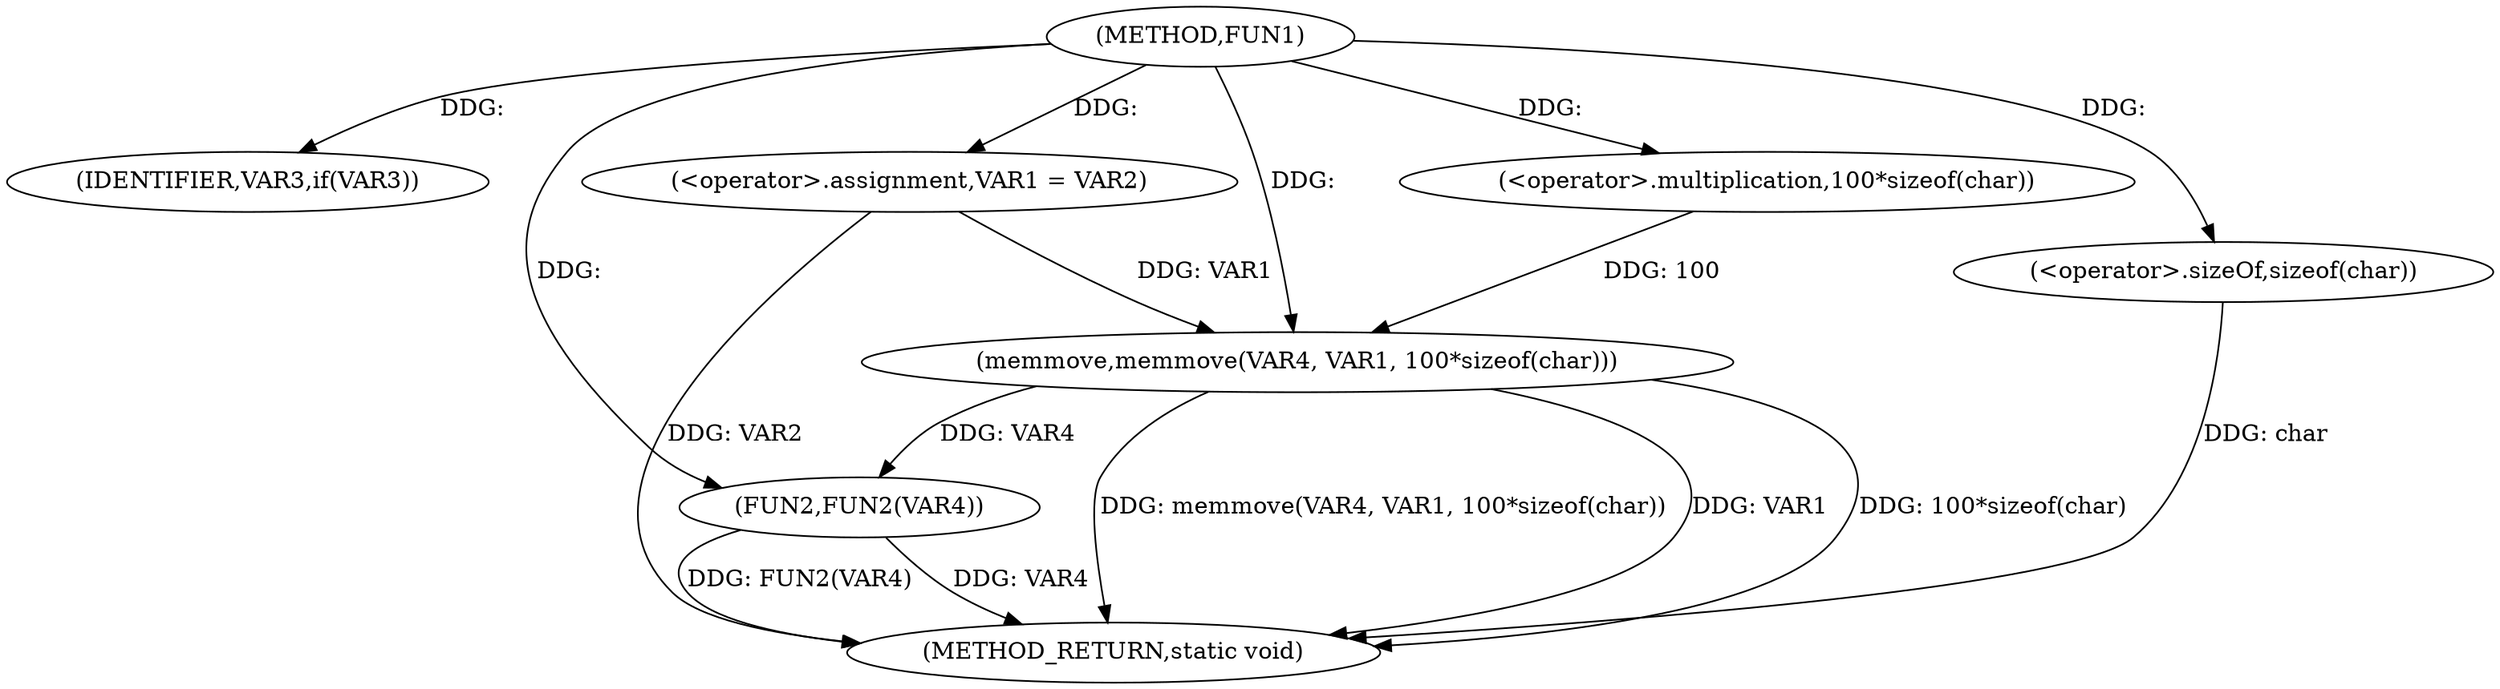 digraph FUN1 {  
"1000100" [label = "(METHOD,FUN1)" ]
"1000121" [label = "(METHOD_RETURN,static void)" ]
"1000105" [label = "(IDENTIFIER,VAR3,if(VAR3))" ]
"1000107" [label = "(<operator>.assignment,VAR1 = VAR2)" ]
"1000112" [label = "(memmove,memmove(VAR4, VAR1, 100*sizeof(char)))" ]
"1000115" [label = "(<operator>.multiplication,100*sizeof(char))" ]
"1000117" [label = "(<operator>.sizeOf,sizeof(char))" ]
"1000119" [label = "(FUN2,FUN2(VAR4))" ]
  "1000112" -> "1000121"  [ label = "DDG: VAR1"] 
  "1000112" -> "1000121"  [ label = "DDG: 100*sizeof(char)"] 
  "1000117" -> "1000121"  [ label = "DDG: char"] 
  "1000112" -> "1000121"  [ label = "DDG: memmove(VAR4, VAR1, 100*sizeof(char))"] 
  "1000119" -> "1000121"  [ label = "DDG: VAR4"] 
  "1000119" -> "1000121"  [ label = "DDG: FUN2(VAR4)"] 
  "1000107" -> "1000121"  [ label = "DDG: VAR2"] 
  "1000100" -> "1000105"  [ label = "DDG: "] 
  "1000100" -> "1000107"  [ label = "DDG: "] 
  "1000100" -> "1000112"  [ label = "DDG: "] 
  "1000107" -> "1000112"  [ label = "DDG: VAR1"] 
  "1000115" -> "1000112"  [ label = "DDG: 100"] 
  "1000100" -> "1000115"  [ label = "DDG: "] 
  "1000100" -> "1000117"  [ label = "DDG: "] 
  "1000112" -> "1000119"  [ label = "DDG: VAR4"] 
  "1000100" -> "1000119"  [ label = "DDG: "] 
}
